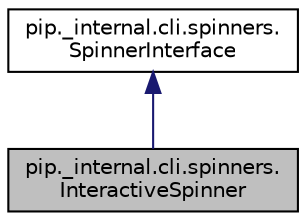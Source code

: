 digraph "pip._internal.cli.spinners.InteractiveSpinner"
{
 // LATEX_PDF_SIZE
  edge [fontname="Helvetica",fontsize="10",labelfontname="Helvetica",labelfontsize="10"];
  node [fontname="Helvetica",fontsize="10",shape=record];
  Node1 [label="pip._internal.cli.spinners.\lInteractiveSpinner",height=0.2,width=0.4,color="black", fillcolor="grey75", style="filled", fontcolor="black",tooltip=" "];
  Node2 -> Node1 [dir="back",color="midnightblue",fontsize="10",style="solid"];
  Node2 [label="pip._internal.cli.spinners.\lSpinnerInterface",height=0.2,width=0.4,color="black", fillcolor="white", style="filled",URL="$classpip_1_1__internal_1_1cli_1_1spinners_1_1SpinnerInterface.html",tooltip=" "];
}
